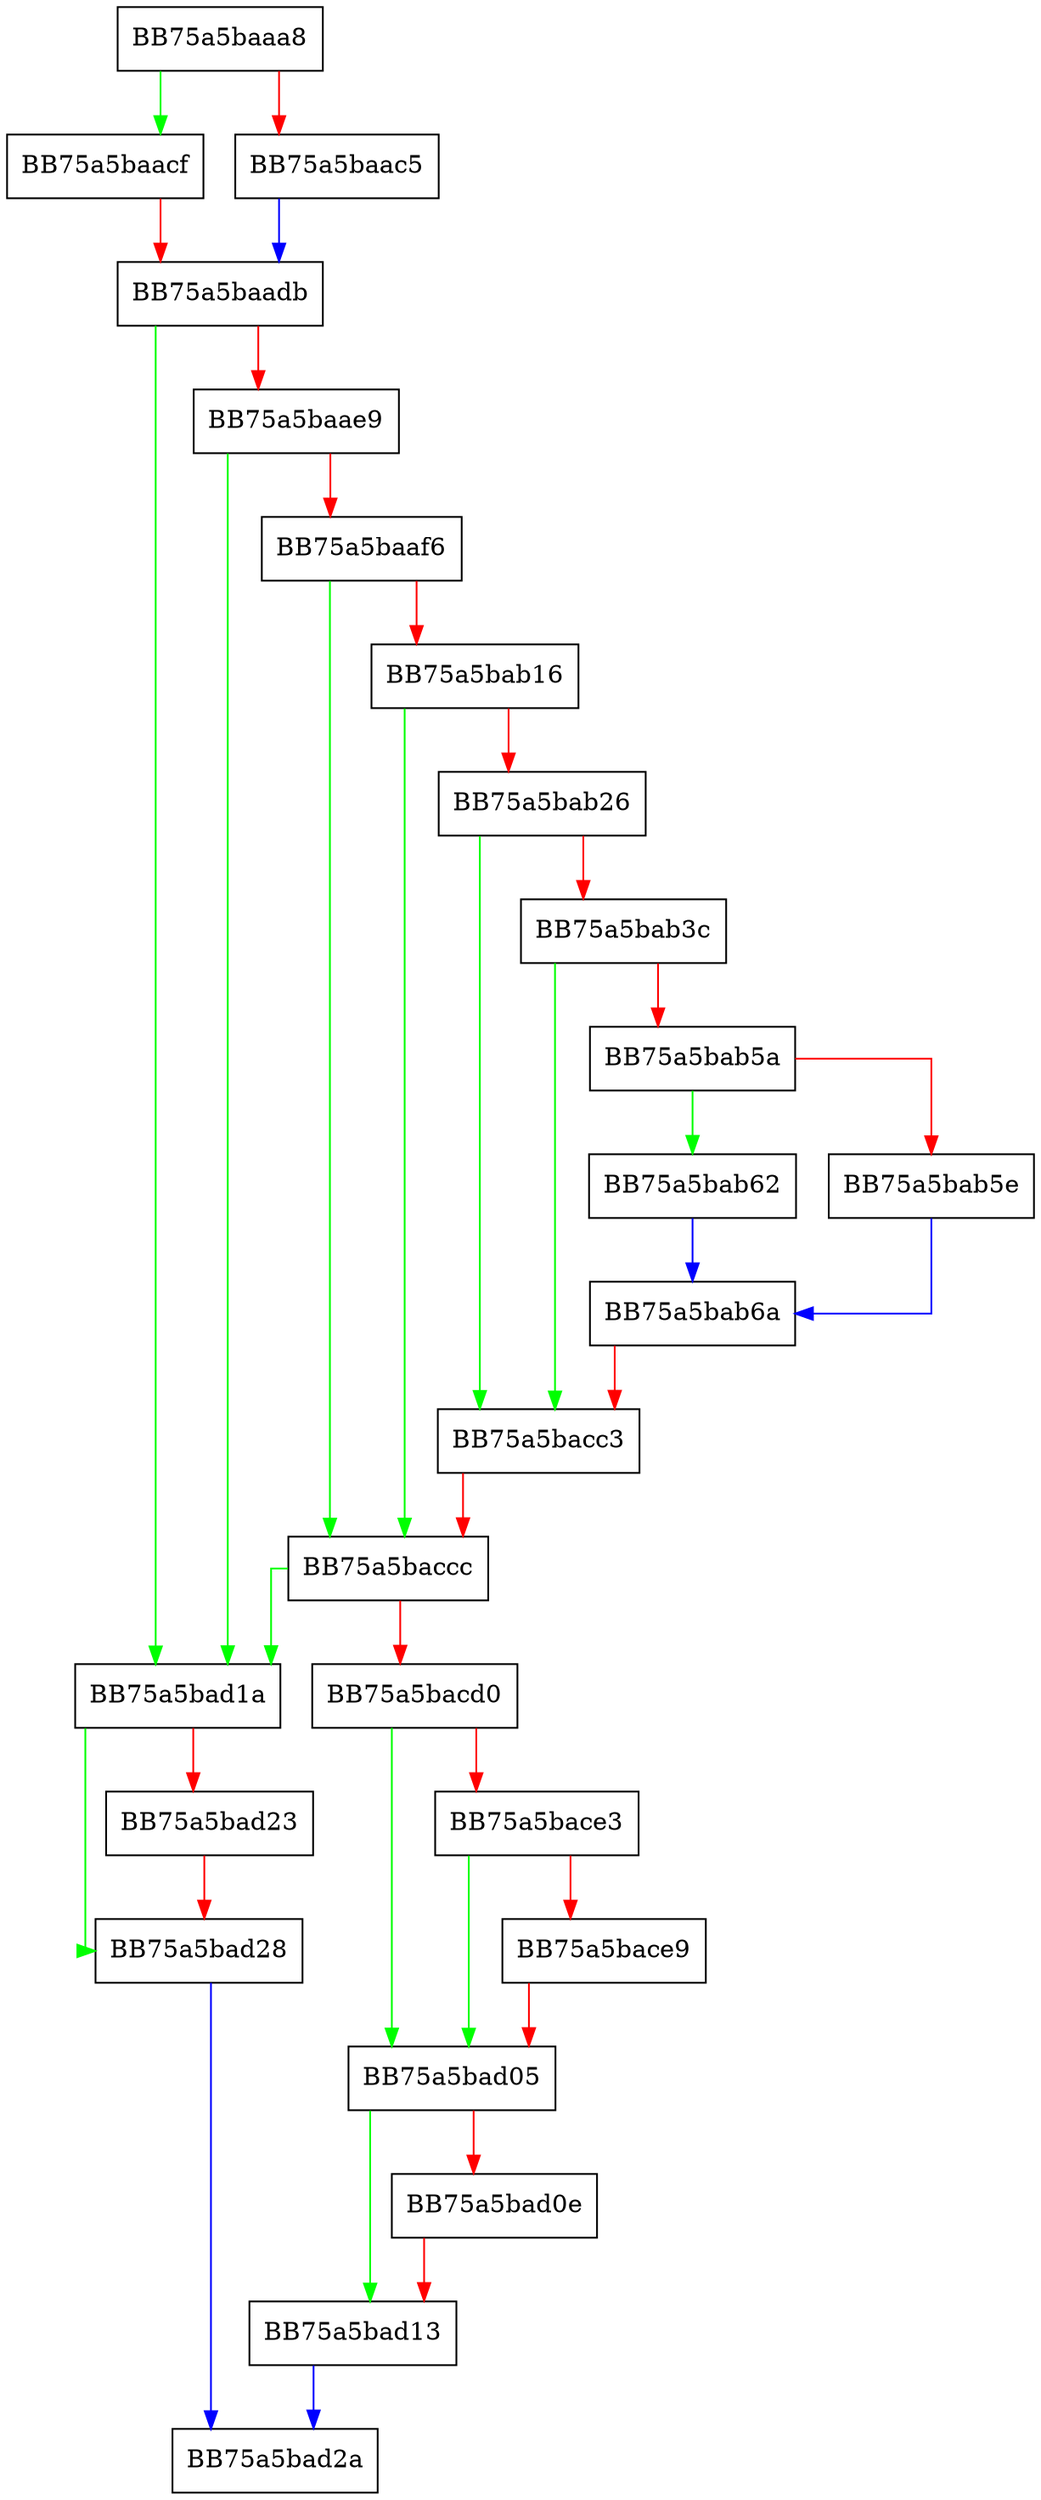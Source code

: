 digraph AuthByHandle {
  node [shape="box"];
  graph [splines=ortho];
  BB75a5baaa8 -> BB75a5baacf [color="green"];
  BB75a5baaa8 -> BB75a5baac5 [color="red"];
  BB75a5baac5 -> BB75a5baadb [color="blue"];
  BB75a5baacf -> BB75a5baadb [color="red"];
  BB75a5baadb -> BB75a5bad1a [color="green"];
  BB75a5baadb -> BB75a5baae9 [color="red"];
  BB75a5baae9 -> BB75a5bad1a [color="green"];
  BB75a5baae9 -> BB75a5baaf6 [color="red"];
  BB75a5baaf6 -> BB75a5baccc [color="green"];
  BB75a5baaf6 -> BB75a5bab16 [color="red"];
  BB75a5bab16 -> BB75a5baccc [color="green"];
  BB75a5bab16 -> BB75a5bab26 [color="red"];
  BB75a5bab26 -> BB75a5bacc3 [color="green"];
  BB75a5bab26 -> BB75a5bab3c [color="red"];
  BB75a5bab3c -> BB75a5bacc3 [color="green"];
  BB75a5bab3c -> BB75a5bab5a [color="red"];
  BB75a5bab5a -> BB75a5bab62 [color="green"];
  BB75a5bab5a -> BB75a5bab5e [color="red"];
  BB75a5bab5e -> BB75a5bab6a [color="blue"];
  BB75a5bab62 -> BB75a5bab6a [color="blue"];
  BB75a5bab6a -> BB75a5bacc3 [color="red"];
  BB75a5bacc3 -> BB75a5baccc [color="red"];
  BB75a5baccc -> BB75a5bad1a [color="green"];
  BB75a5baccc -> BB75a5bacd0 [color="red"];
  BB75a5bacd0 -> BB75a5bad05 [color="green"];
  BB75a5bacd0 -> BB75a5bace3 [color="red"];
  BB75a5bace3 -> BB75a5bad05 [color="green"];
  BB75a5bace3 -> BB75a5bace9 [color="red"];
  BB75a5bace9 -> BB75a5bad05 [color="red"];
  BB75a5bad05 -> BB75a5bad13 [color="green"];
  BB75a5bad05 -> BB75a5bad0e [color="red"];
  BB75a5bad0e -> BB75a5bad13 [color="red"];
  BB75a5bad13 -> BB75a5bad2a [color="blue"];
  BB75a5bad1a -> BB75a5bad28 [color="green"];
  BB75a5bad1a -> BB75a5bad23 [color="red"];
  BB75a5bad23 -> BB75a5bad28 [color="red"];
  BB75a5bad28 -> BB75a5bad2a [color="blue"];
}